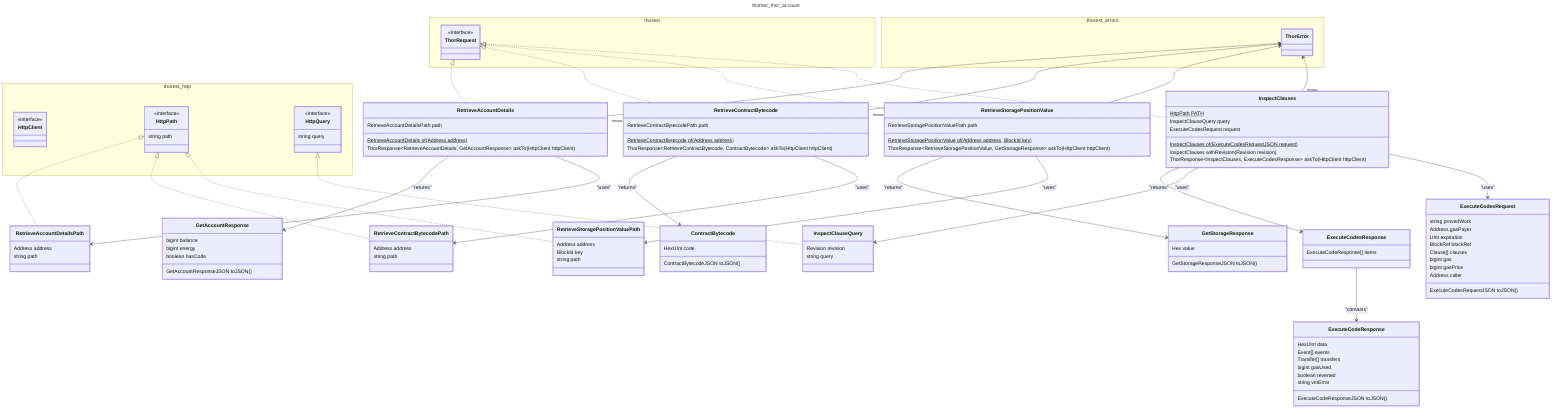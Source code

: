 ---
title: thorest_thor_account
---
classDiagram
    namespace thorest {
        class ThorRequest {
            <<interface>>
        }
    }
    namespace thorest_http {
        class HttpClient {
            <<interface>>
        }
        class HttpPath {
            <<interface>>
            string path
        }
        class HttpQuery {
            <<interface>>
            string query
        }
    }
    namespace thorest_errors {
        class ThorError
    }
    class RetrieveAccountDetails {
        RetrieveAccountDetailsPath path
        RetrieveAccountDetails of(Address address)$
        ThorResponse~RetrieveAccountDetails, GetAccountResponse~ askTo(HttpClient httpClient)
    }
    class RetrieveContractBytecode {
        RetrieveContractBytecodePath path
        RetrieveContractBytecode of(Address address)$
        ThorResponse~RetrieveContractBytecode, ContractBytecode~ askTo(HttpClient httpClient)
    }
    class RetrieveStoragePositionValue {
        RetrieveStoragePositionValuePath path
        RetrieveStoragePositionValue of(Address address, BlockId key)$
        ThorResponse~RetrieveStoragePositionValue, GetStorageResponse~ askTo(HttpClient httpClient)
    }
    class InspectClauses {
        HttpPath PATH$
        InspectClauseQuery query
        ExecuteCodesRequest request
        InspectClauses of(ExecuteCodesRequestJSON request)$
        InspectClauses withRevision(Revision revision)
        ThorResponse~InspectClauses, ExecuteCodesResponse~ askTo(HttpClient httpClient)
    }
    class GetAccountResponse {
        bigint balance
        bigint energy
        boolean hasCode
        GetAccountResponseJSON toJSON()
    }
    class ContractBytecode {
        HexUInt code
        ContractBytecodeJSON toJSON()
    }
    class GetStorageResponse {
        Hex value
        GetStorageResponseJSON toJSON()
    }
    class ExecuteCodesResponse {
        ExecuteCodeResponse[] items
    }
    class ExecuteCodeResponse {
        HexUInt data
        Event[] events
        Transfer[] transfers
        bigint gasUsed
        boolean reverted
        string vmError
        ExecuteCodeResponseJSON toJSON()
    }
    class ExecuteCodesRequest {
        string provedWork
        Address gasPayer
        UInt expiration
        BlockRef blockRef
        Clause[] clauses
        bigint gas
        bigint gasPrice
        Address caller
        ExecuteCodesRequestJSON toJSON()
    }
    class RetrieveAccountDetailsPath {
        Address address
        string path
    }
    class RetrieveContractBytecodePath {
        Address address
        string path
    }
    class RetrieveStoragePositionValuePath {
        Address address
        BlockId key
        string path
    }
    class InspectClauseQuery {
        Revision revision
        string query
    }
    ThorRequest <|.. RetrieveAccountDetails
    ThorRequest <|.. RetrieveContractBytecode
    ThorRequest <|.. RetrieveStoragePositionValue
    ThorRequest <|.. InspectClauses
    HttpPath <|.. RetrieveAccountDetailsPath
    HttpPath <|.. RetrieveContractBytecodePath
    HttpPath <|.. RetrieveStoragePositionValuePath
    HttpQuery <|.. InspectClauseQuery
    RetrieveAccountDetails --> GetAccountResponse : "returns"
    RetrieveContractBytecode --> ContractBytecode : "returns"
    RetrieveStoragePositionValue --> GetStorageResponse : "returns"
    InspectClauses --> ExecuteCodesResponse : "returns"
    ExecuteCodesResponse --> ExecuteCodeResponse : "contains"
    RetrieveAccountDetails --> RetrieveAccountDetailsPath : "uses"
    RetrieveContractBytecode --> RetrieveContractBytecodePath : "uses"
    RetrieveStoragePositionValue --> RetrieveStoragePositionValuePath : "uses"
    InspectClauses --> InspectClauseQuery : "uses"
    InspectClauses --> ExecuteCodesRequest : "uses"
    ThorError <-- "throws" RetrieveAccountDetails
    ThorError <-- "throws" RetrieveContractBytecode
    ThorError <-- "throws" RetrieveStoragePositionValue
    ThorError <-- "throws" InspectClauses